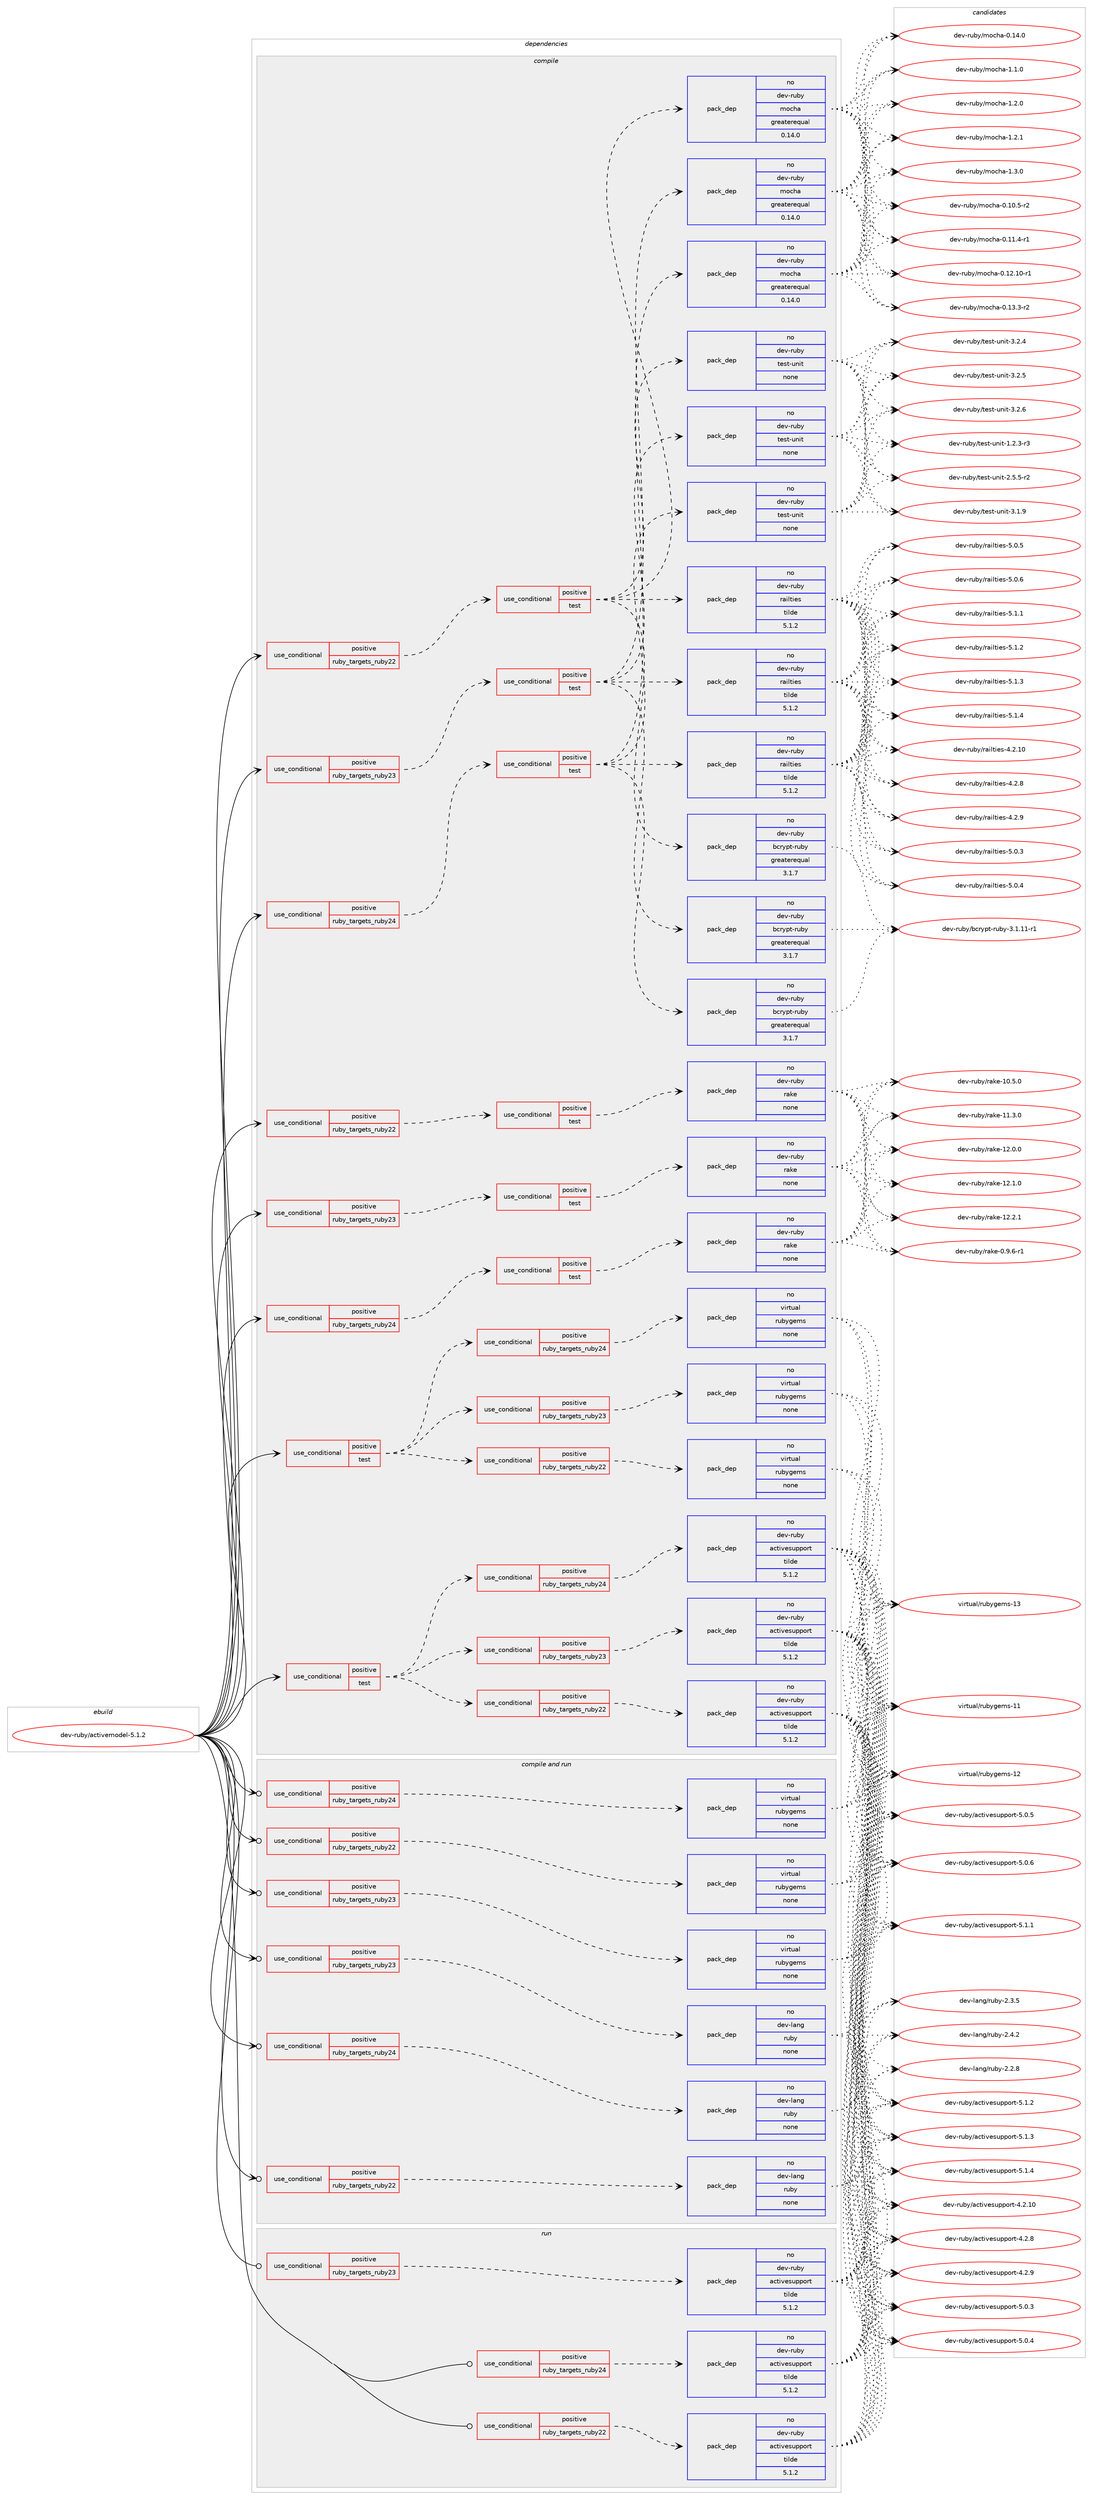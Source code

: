 digraph prolog {

# *************
# Graph options
# *************

newrank=true;
concentrate=true;
compound=true;
graph [rankdir=LR,fontname=Helvetica,fontsize=10,ranksep=1.5];#, ranksep=2.5, nodesep=0.2];
edge  [arrowhead=vee];
node  [fontname=Helvetica,fontsize=10];

# **********
# The ebuild
# **********

subgraph cluster_leftcol {
color=gray;
rank=same;
label=<<i>ebuild</i>>;
id [label="dev-ruby/activemodel-5.1.2", color=red, width=4, href="../dev-ruby/activemodel-5.1.2.svg"];
}

# ****************
# The dependencies
# ****************

subgraph cluster_midcol {
color=gray;
label=<<i>dependencies</i>>;
subgraph cluster_compile {
fillcolor="#eeeeee";
style=filled;
label=<<i>compile</i>>;
subgraph cond49927 {
dependency224287 [label=<<TABLE BORDER="0" CELLBORDER="1" CELLSPACING="0" CELLPADDING="4"><TR><TD ROWSPAN="3" CELLPADDING="10">use_conditional</TD></TR><TR><TD>positive</TD></TR><TR><TD>ruby_targets_ruby22</TD></TR></TABLE>>, shape=none, color=red];
subgraph cond49928 {
dependency224288 [label=<<TABLE BORDER="0" CELLBORDER="1" CELLSPACING="0" CELLPADDING="4"><TR><TD ROWSPAN="3" CELLPADDING="10">use_conditional</TD></TR><TR><TD>positive</TD></TR><TR><TD>test</TD></TR></TABLE>>, shape=none, color=red];
subgraph pack170362 {
dependency224289 [label=<<TABLE BORDER="0" CELLBORDER="1" CELLSPACING="0" CELLPADDING="4" WIDTH="220"><TR><TD ROWSPAN="6" CELLPADDING="30">pack_dep</TD></TR><TR><TD WIDTH="110">no</TD></TR><TR><TD>dev-ruby</TD></TR><TR><TD>railties</TD></TR><TR><TD>tilde</TD></TR><TR><TD>5.1.2</TD></TR></TABLE>>, shape=none, color=blue];
}
dependency224288:e -> dependency224289:w [weight=20,style="dashed",arrowhead="vee"];
subgraph pack170363 {
dependency224290 [label=<<TABLE BORDER="0" CELLBORDER="1" CELLSPACING="0" CELLPADDING="4" WIDTH="220"><TR><TD ROWSPAN="6" CELLPADDING="30">pack_dep</TD></TR><TR><TD WIDTH="110">no</TD></TR><TR><TD>dev-ruby</TD></TR><TR><TD>test-unit</TD></TR><TR><TD>none</TD></TR><TR><TD></TD></TR></TABLE>>, shape=none, color=blue];
}
dependency224288:e -> dependency224290:w [weight=20,style="dashed",arrowhead="vee"];
subgraph pack170364 {
dependency224291 [label=<<TABLE BORDER="0" CELLBORDER="1" CELLSPACING="0" CELLPADDING="4" WIDTH="220"><TR><TD ROWSPAN="6" CELLPADDING="30">pack_dep</TD></TR><TR><TD WIDTH="110">no</TD></TR><TR><TD>dev-ruby</TD></TR><TR><TD>mocha</TD></TR><TR><TD>greaterequal</TD></TR><TR><TD>0.14.0</TD></TR></TABLE>>, shape=none, color=blue];
}
dependency224288:e -> dependency224291:w [weight=20,style="dashed",arrowhead="vee"];
subgraph pack170365 {
dependency224292 [label=<<TABLE BORDER="0" CELLBORDER="1" CELLSPACING="0" CELLPADDING="4" WIDTH="220"><TR><TD ROWSPAN="6" CELLPADDING="30">pack_dep</TD></TR><TR><TD WIDTH="110">no</TD></TR><TR><TD>dev-ruby</TD></TR><TR><TD>bcrypt-ruby</TD></TR><TR><TD>greaterequal</TD></TR><TR><TD>3.1.7</TD></TR></TABLE>>, shape=none, color=blue];
}
dependency224288:e -> dependency224292:w [weight=20,style="dashed",arrowhead="vee"];
}
dependency224287:e -> dependency224288:w [weight=20,style="dashed",arrowhead="vee"];
}
id:e -> dependency224287:w [weight=20,style="solid",arrowhead="vee"];
subgraph cond49929 {
dependency224293 [label=<<TABLE BORDER="0" CELLBORDER="1" CELLSPACING="0" CELLPADDING="4"><TR><TD ROWSPAN="3" CELLPADDING="10">use_conditional</TD></TR><TR><TD>positive</TD></TR><TR><TD>ruby_targets_ruby22</TD></TR></TABLE>>, shape=none, color=red];
subgraph cond49930 {
dependency224294 [label=<<TABLE BORDER="0" CELLBORDER="1" CELLSPACING="0" CELLPADDING="4"><TR><TD ROWSPAN="3" CELLPADDING="10">use_conditional</TD></TR><TR><TD>positive</TD></TR><TR><TD>test</TD></TR></TABLE>>, shape=none, color=red];
subgraph pack170366 {
dependency224295 [label=<<TABLE BORDER="0" CELLBORDER="1" CELLSPACING="0" CELLPADDING="4" WIDTH="220"><TR><TD ROWSPAN="6" CELLPADDING="30">pack_dep</TD></TR><TR><TD WIDTH="110">no</TD></TR><TR><TD>dev-ruby</TD></TR><TR><TD>rake</TD></TR><TR><TD>none</TD></TR><TR><TD></TD></TR></TABLE>>, shape=none, color=blue];
}
dependency224294:e -> dependency224295:w [weight=20,style="dashed",arrowhead="vee"];
}
dependency224293:e -> dependency224294:w [weight=20,style="dashed",arrowhead="vee"];
}
id:e -> dependency224293:w [weight=20,style="solid",arrowhead="vee"];
subgraph cond49931 {
dependency224296 [label=<<TABLE BORDER="0" CELLBORDER="1" CELLSPACING="0" CELLPADDING="4"><TR><TD ROWSPAN="3" CELLPADDING="10">use_conditional</TD></TR><TR><TD>positive</TD></TR><TR><TD>ruby_targets_ruby23</TD></TR></TABLE>>, shape=none, color=red];
subgraph cond49932 {
dependency224297 [label=<<TABLE BORDER="0" CELLBORDER="1" CELLSPACING="0" CELLPADDING="4"><TR><TD ROWSPAN="3" CELLPADDING="10">use_conditional</TD></TR><TR><TD>positive</TD></TR><TR><TD>test</TD></TR></TABLE>>, shape=none, color=red];
subgraph pack170367 {
dependency224298 [label=<<TABLE BORDER="0" CELLBORDER="1" CELLSPACING="0" CELLPADDING="4" WIDTH="220"><TR><TD ROWSPAN="6" CELLPADDING="30">pack_dep</TD></TR><TR><TD WIDTH="110">no</TD></TR><TR><TD>dev-ruby</TD></TR><TR><TD>railties</TD></TR><TR><TD>tilde</TD></TR><TR><TD>5.1.2</TD></TR></TABLE>>, shape=none, color=blue];
}
dependency224297:e -> dependency224298:w [weight=20,style="dashed",arrowhead="vee"];
subgraph pack170368 {
dependency224299 [label=<<TABLE BORDER="0" CELLBORDER="1" CELLSPACING="0" CELLPADDING="4" WIDTH="220"><TR><TD ROWSPAN="6" CELLPADDING="30">pack_dep</TD></TR><TR><TD WIDTH="110">no</TD></TR><TR><TD>dev-ruby</TD></TR><TR><TD>test-unit</TD></TR><TR><TD>none</TD></TR><TR><TD></TD></TR></TABLE>>, shape=none, color=blue];
}
dependency224297:e -> dependency224299:w [weight=20,style="dashed",arrowhead="vee"];
subgraph pack170369 {
dependency224300 [label=<<TABLE BORDER="0" CELLBORDER="1" CELLSPACING="0" CELLPADDING="4" WIDTH="220"><TR><TD ROWSPAN="6" CELLPADDING="30">pack_dep</TD></TR><TR><TD WIDTH="110">no</TD></TR><TR><TD>dev-ruby</TD></TR><TR><TD>mocha</TD></TR><TR><TD>greaterequal</TD></TR><TR><TD>0.14.0</TD></TR></TABLE>>, shape=none, color=blue];
}
dependency224297:e -> dependency224300:w [weight=20,style="dashed",arrowhead="vee"];
subgraph pack170370 {
dependency224301 [label=<<TABLE BORDER="0" CELLBORDER="1" CELLSPACING="0" CELLPADDING="4" WIDTH="220"><TR><TD ROWSPAN="6" CELLPADDING="30">pack_dep</TD></TR><TR><TD WIDTH="110">no</TD></TR><TR><TD>dev-ruby</TD></TR><TR><TD>bcrypt-ruby</TD></TR><TR><TD>greaterequal</TD></TR><TR><TD>3.1.7</TD></TR></TABLE>>, shape=none, color=blue];
}
dependency224297:e -> dependency224301:w [weight=20,style="dashed",arrowhead="vee"];
}
dependency224296:e -> dependency224297:w [weight=20,style="dashed",arrowhead="vee"];
}
id:e -> dependency224296:w [weight=20,style="solid",arrowhead="vee"];
subgraph cond49933 {
dependency224302 [label=<<TABLE BORDER="0" CELLBORDER="1" CELLSPACING="0" CELLPADDING="4"><TR><TD ROWSPAN="3" CELLPADDING="10">use_conditional</TD></TR><TR><TD>positive</TD></TR><TR><TD>ruby_targets_ruby23</TD></TR></TABLE>>, shape=none, color=red];
subgraph cond49934 {
dependency224303 [label=<<TABLE BORDER="0" CELLBORDER="1" CELLSPACING="0" CELLPADDING="4"><TR><TD ROWSPAN="3" CELLPADDING="10">use_conditional</TD></TR><TR><TD>positive</TD></TR><TR><TD>test</TD></TR></TABLE>>, shape=none, color=red];
subgraph pack170371 {
dependency224304 [label=<<TABLE BORDER="0" CELLBORDER="1" CELLSPACING="0" CELLPADDING="4" WIDTH="220"><TR><TD ROWSPAN="6" CELLPADDING="30">pack_dep</TD></TR><TR><TD WIDTH="110">no</TD></TR><TR><TD>dev-ruby</TD></TR><TR><TD>rake</TD></TR><TR><TD>none</TD></TR><TR><TD></TD></TR></TABLE>>, shape=none, color=blue];
}
dependency224303:e -> dependency224304:w [weight=20,style="dashed",arrowhead="vee"];
}
dependency224302:e -> dependency224303:w [weight=20,style="dashed",arrowhead="vee"];
}
id:e -> dependency224302:w [weight=20,style="solid",arrowhead="vee"];
subgraph cond49935 {
dependency224305 [label=<<TABLE BORDER="0" CELLBORDER="1" CELLSPACING="0" CELLPADDING="4"><TR><TD ROWSPAN="3" CELLPADDING="10">use_conditional</TD></TR><TR><TD>positive</TD></TR><TR><TD>ruby_targets_ruby24</TD></TR></TABLE>>, shape=none, color=red];
subgraph cond49936 {
dependency224306 [label=<<TABLE BORDER="0" CELLBORDER="1" CELLSPACING="0" CELLPADDING="4"><TR><TD ROWSPAN="3" CELLPADDING="10">use_conditional</TD></TR><TR><TD>positive</TD></TR><TR><TD>test</TD></TR></TABLE>>, shape=none, color=red];
subgraph pack170372 {
dependency224307 [label=<<TABLE BORDER="0" CELLBORDER="1" CELLSPACING="0" CELLPADDING="4" WIDTH="220"><TR><TD ROWSPAN="6" CELLPADDING="30">pack_dep</TD></TR><TR><TD WIDTH="110">no</TD></TR><TR><TD>dev-ruby</TD></TR><TR><TD>railties</TD></TR><TR><TD>tilde</TD></TR><TR><TD>5.1.2</TD></TR></TABLE>>, shape=none, color=blue];
}
dependency224306:e -> dependency224307:w [weight=20,style="dashed",arrowhead="vee"];
subgraph pack170373 {
dependency224308 [label=<<TABLE BORDER="0" CELLBORDER="1" CELLSPACING="0" CELLPADDING="4" WIDTH="220"><TR><TD ROWSPAN="6" CELLPADDING="30">pack_dep</TD></TR><TR><TD WIDTH="110">no</TD></TR><TR><TD>dev-ruby</TD></TR><TR><TD>test-unit</TD></TR><TR><TD>none</TD></TR><TR><TD></TD></TR></TABLE>>, shape=none, color=blue];
}
dependency224306:e -> dependency224308:w [weight=20,style="dashed",arrowhead="vee"];
subgraph pack170374 {
dependency224309 [label=<<TABLE BORDER="0" CELLBORDER="1" CELLSPACING="0" CELLPADDING="4" WIDTH="220"><TR><TD ROWSPAN="6" CELLPADDING="30">pack_dep</TD></TR><TR><TD WIDTH="110">no</TD></TR><TR><TD>dev-ruby</TD></TR><TR><TD>mocha</TD></TR><TR><TD>greaterequal</TD></TR><TR><TD>0.14.0</TD></TR></TABLE>>, shape=none, color=blue];
}
dependency224306:e -> dependency224309:w [weight=20,style="dashed",arrowhead="vee"];
subgraph pack170375 {
dependency224310 [label=<<TABLE BORDER="0" CELLBORDER="1" CELLSPACING="0" CELLPADDING="4" WIDTH="220"><TR><TD ROWSPAN="6" CELLPADDING="30">pack_dep</TD></TR><TR><TD WIDTH="110">no</TD></TR><TR><TD>dev-ruby</TD></TR><TR><TD>bcrypt-ruby</TD></TR><TR><TD>greaterequal</TD></TR><TR><TD>3.1.7</TD></TR></TABLE>>, shape=none, color=blue];
}
dependency224306:e -> dependency224310:w [weight=20,style="dashed",arrowhead="vee"];
}
dependency224305:e -> dependency224306:w [weight=20,style="dashed",arrowhead="vee"];
}
id:e -> dependency224305:w [weight=20,style="solid",arrowhead="vee"];
subgraph cond49937 {
dependency224311 [label=<<TABLE BORDER="0" CELLBORDER="1" CELLSPACING="0" CELLPADDING="4"><TR><TD ROWSPAN="3" CELLPADDING="10">use_conditional</TD></TR><TR><TD>positive</TD></TR><TR><TD>ruby_targets_ruby24</TD></TR></TABLE>>, shape=none, color=red];
subgraph cond49938 {
dependency224312 [label=<<TABLE BORDER="0" CELLBORDER="1" CELLSPACING="0" CELLPADDING="4"><TR><TD ROWSPAN="3" CELLPADDING="10">use_conditional</TD></TR><TR><TD>positive</TD></TR><TR><TD>test</TD></TR></TABLE>>, shape=none, color=red];
subgraph pack170376 {
dependency224313 [label=<<TABLE BORDER="0" CELLBORDER="1" CELLSPACING="0" CELLPADDING="4" WIDTH="220"><TR><TD ROWSPAN="6" CELLPADDING="30">pack_dep</TD></TR><TR><TD WIDTH="110">no</TD></TR><TR><TD>dev-ruby</TD></TR><TR><TD>rake</TD></TR><TR><TD>none</TD></TR><TR><TD></TD></TR></TABLE>>, shape=none, color=blue];
}
dependency224312:e -> dependency224313:w [weight=20,style="dashed",arrowhead="vee"];
}
dependency224311:e -> dependency224312:w [weight=20,style="dashed",arrowhead="vee"];
}
id:e -> dependency224311:w [weight=20,style="solid",arrowhead="vee"];
subgraph cond49939 {
dependency224314 [label=<<TABLE BORDER="0" CELLBORDER="1" CELLSPACING="0" CELLPADDING="4"><TR><TD ROWSPAN="3" CELLPADDING="10">use_conditional</TD></TR><TR><TD>positive</TD></TR><TR><TD>test</TD></TR></TABLE>>, shape=none, color=red];
subgraph cond49940 {
dependency224315 [label=<<TABLE BORDER="0" CELLBORDER="1" CELLSPACING="0" CELLPADDING="4"><TR><TD ROWSPAN="3" CELLPADDING="10">use_conditional</TD></TR><TR><TD>positive</TD></TR><TR><TD>ruby_targets_ruby22</TD></TR></TABLE>>, shape=none, color=red];
subgraph pack170377 {
dependency224316 [label=<<TABLE BORDER="0" CELLBORDER="1" CELLSPACING="0" CELLPADDING="4" WIDTH="220"><TR><TD ROWSPAN="6" CELLPADDING="30">pack_dep</TD></TR><TR><TD WIDTH="110">no</TD></TR><TR><TD>dev-ruby</TD></TR><TR><TD>activesupport</TD></TR><TR><TD>tilde</TD></TR><TR><TD>5.1.2</TD></TR></TABLE>>, shape=none, color=blue];
}
dependency224315:e -> dependency224316:w [weight=20,style="dashed",arrowhead="vee"];
}
dependency224314:e -> dependency224315:w [weight=20,style="dashed",arrowhead="vee"];
subgraph cond49941 {
dependency224317 [label=<<TABLE BORDER="0" CELLBORDER="1" CELLSPACING="0" CELLPADDING="4"><TR><TD ROWSPAN="3" CELLPADDING="10">use_conditional</TD></TR><TR><TD>positive</TD></TR><TR><TD>ruby_targets_ruby23</TD></TR></TABLE>>, shape=none, color=red];
subgraph pack170378 {
dependency224318 [label=<<TABLE BORDER="0" CELLBORDER="1" CELLSPACING="0" CELLPADDING="4" WIDTH="220"><TR><TD ROWSPAN="6" CELLPADDING="30">pack_dep</TD></TR><TR><TD WIDTH="110">no</TD></TR><TR><TD>dev-ruby</TD></TR><TR><TD>activesupport</TD></TR><TR><TD>tilde</TD></TR><TR><TD>5.1.2</TD></TR></TABLE>>, shape=none, color=blue];
}
dependency224317:e -> dependency224318:w [weight=20,style="dashed",arrowhead="vee"];
}
dependency224314:e -> dependency224317:w [weight=20,style="dashed",arrowhead="vee"];
subgraph cond49942 {
dependency224319 [label=<<TABLE BORDER="0" CELLBORDER="1" CELLSPACING="0" CELLPADDING="4"><TR><TD ROWSPAN="3" CELLPADDING="10">use_conditional</TD></TR><TR><TD>positive</TD></TR><TR><TD>ruby_targets_ruby24</TD></TR></TABLE>>, shape=none, color=red];
subgraph pack170379 {
dependency224320 [label=<<TABLE BORDER="0" CELLBORDER="1" CELLSPACING="0" CELLPADDING="4" WIDTH="220"><TR><TD ROWSPAN="6" CELLPADDING="30">pack_dep</TD></TR><TR><TD WIDTH="110">no</TD></TR><TR><TD>dev-ruby</TD></TR><TR><TD>activesupport</TD></TR><TR><TD>tilde</TD></TR><TR><TD>5.1.2</TD></TR></TABLE>>, shape=none, color=blue];
}
dependency224319:e -> dependency224320:w [weight=20,style="dashed",arrowhead="vee"];
}
dependency224314:e -> dependency224319:w [weight=20,style="dashed",arrowhead="vee"];
}
id:e -> dependency224314:w [weight=20,style="solid",arrowhead="vee"];
subgraph cond49943 {
dependency224321 [label=<<TABLE BORDER="0" CELLBORDER="1" CELLSPACING="0" CELLPADDING="4"><TR><TD ROWSPAN="3" CELLPADDING="10">use_conditional</TD></TR><TR><TD>positive</TD></TR><TR><TD>test</TD></TR></TABLE>>, shape=none, color=red];
subgraph cond49944 {
dependency224322 [label=<<TABLE BORDER="0" CELLBORDER="1" CELLSPACING="0" CELLPADDING="4"><TR><TD ROWSPAN="3" CELLPADDING="10">use_conditional</TD></TR><TR><TD>positive</TD></TR><TR><TD>ruby_targets_ruby22</TD></TR></TABLE>>, shape=none, color=red];
subgraph pack170380 {
dependency224323 [label=<<TABLE BORDER="0" CELLBORDER="1" CELLSPACING="0" CELLPADDING="4" WIDTH="220"><TR><TD ROWSPAN="6" CELLPADDING="30">pack_dep</TD></TR><TR><TD WIDTH="110">no</TD></TR><TR><TD>virtual</TD></TR><TR><TD>rubygems</TD></TR><TR><TD>none</TD></TR><TR><TD></TD></TR></TABLE>>, shape=none, color=blue];
}
dependency224322:e -> dependency224323:w [weight=20,style="dashed",arrowhead="vee"];
}
dependency224321:e -> dependency224322:w [weight=20,style="dashed",arrowhead="vee"];
subgraph cond49945 {
dependency224324 [label=<<TABLE BORDER="0" CELLBORDER="1" CELLSPACING="0" CELLPADDING="4"><TR><TD ROWSPAN="3" CELLPADDING="10">use_conditional</TD></TR><TR><TD>positive</TD></TR><TR><TD>ruby_targets_ruby23</TD></TR></TABLE>>, shape=none, color=red];
subgraph pack170381 {
dependency224325 [label=<<TABLE BORDER="0" CELLBORDER="1" CELLSPACING="0" CELLPADDING="4" WIDTH="220"><TR><TD ROWSPAN="6" CELLPADDING="30">pack_dep</TD></TR><TR><TD WIDTH="110">no</TD></TR><TR><TD>virtual</TD></TR><TR><TD>rubygems</TD></TR><TR><TD>none</TD></TR><TR><TD></TD></TR></TABLE>>, shape=none, color=blue];
}
dependency224324:e -> dependency224325:w [weight=20,style="dashed",arrowhead="vee"];
}
dependency224321:e -> dependency224324:w [weight=20,style="dashed",arrowhead="vee"];
subgraph cond49946 {
dependency224326 [label=<<TABLE BORDER="0" CELLBORDER="1" CELLSPACING="0" CELLPADDING="4"><TR><TD ROWSPAN="3" CELLPADDING="10">use_conditional</TD></TR><TR><TD>positive</TD></TR><TR><TD>ruby_targets_ruby24</TD></TR></TABLE>>, shape=none, color=red];
subgraph pack170382 {
dependency224327 [label=<<TABLE BORDER="0" CELLBORDER="1" CELLSPACING="0" CELLPADDING="4" WIDTH="220"><TR><TD ROWSPAN="6" CELLPADDING="30">pack_dep</TD></TR><TR><TD WIDTH="110">no</TD></TR><TR><TD>virtual</TD></TR><TR><TD>rubygems</TD></TR><TR><TD>none</TD></TR><TR><TD></TD></TR></TABLE>>, shape=none, color=blue];
}
dependency224326:e -> dependency224327:w [weight=20,style="dashed",arrowhead="vee"];
}
dependency224321:e -> dependency224326:w [weight=20,style="dashed",arrowhead="vee"];
}
id:e -> dependency224321:w [weight=20,style="solid",arrowhead="vee"];
}
subgraph cluster_compileandrun {
fillcolor="#eeeeee";
style=filled;
label=<<i>compile and run</i>>;
subgraph cond49947 {
dependency224328 [label=<<TABLE BORDER="0" CELLBORDER="1" CELLSPACING="0" CELLPADDING="4"><TR><TD ROWSPAN="3" CELLPADDING="10">use_conditional</TD></TR><TR><TD>positive</TD></TR><TR><TD>ruby_targets_ruby22</TD></TR></TABLE>>, shape=none, color=red];
subgraph pack170383 {
dependency224329 [label=<<TABLE BORDER="0" CELLBORDER="1" CELLSPACING="0" CELLPADDING="4" WIDTH="220"><TR><TD ROWSPAN="6" CELLPADDING="30">pack_dep</TD></TR><TR><TD WIDTH="110">no</TD></TR><TR><TD>dev-lang</TD></TR><TR><TD>ruby</TD></TR><TR><TD>none</TD></TR><TR><TD></TD></TR></TABLE>>, shape=none, color=blue];
}
dependency224328:e -> dependency224329:w [weight=20,style="dashed",arrowhead="vee"];
}
id:e -> dependency224328:w [weight=20,style="solid",arrowhead="odotvee"];
subgraph cond49948 {
dependency224330 [label=<<TABLE BORDER="0" CELLBORDER="1" CELLSPACING="0" CELLPADDING="4"><TR><TD ROWSPAN="3" CELLPADDING="10">use_conditional</TD></TR><TR><TD>positive</TD></TR><TR><TD>ruby_targets_ruby22</TD></TR></TABLE>>, shape=none, color=red];
subgraph pack170384 {
dependency224331 [label=<<TABLE BORDER="0" CELLBORDER="1" CELLSPACING="0" CELLPADDING="4" WIDTH="220"><TR><TD ROWSPAN="6" CELLPADDING="30">pack_dep</TD></TR><TR><TD WIDTH="110">no</TD></TR><TR><TD>virtual</TD></TR><TR><TD>rubygems</TD></TR><TR><TD>none</TD></TR><TR><TD></TD></TR></TABLE>>, shape=none, color=blue];
}
dependency224330:e -> dependency224331:w [weight=20,style="dashed",arrowhead="vee"];
}
id:e -> dependency224330:w [weight=20,style="solid",arrowhead="odotvee"];
subgraph cond49949 {
dependency224332 [label=<<TABLE BORDER="0" CELLBORDER="1" CELLSPACING="0" CELLPADDING="4"><TR><TD ROWSPAN="3" CELLPADDING="10">use_conditional</TD></TR><TR><TD>positive</TD></TR><TR><TD>ruby_targets_ruby23</TD></TR></TABLE>>, shape=none, color=red];
subgraph pack170385 {
dependency224333 [label=<<TABLE BORDER="0" CELLBORDER="1" CELLSPACING="0" CELLPADDING="4" WIDTH="220"><TR><TD ROWSPAN="6" CELLPADDING="30">pack_dep</TD></TR><TR><TD WIDTH="110">no</TD></TR><TR><TD>dev-lang</TD></TR><TR><TD>ruby</TD></TR><TR><TD>none</TD></TR><TR><TD></TD></TR></TABLE>>, shape=none, color=blue];
}
dependency224332:e -> dependency224333:w [weight=20,style="dashed",arrowhead="vee"];
}
id:e -> dependency224332:w [weight=20,style="solid",arrowhead="odotvee"];
subgraph cond49950 {
dependency224334 [label=<<TABLE BORDER="0" CELLBORDER="1" CELLSPACING="0" CELLPADDING="4"><TR><TD ROWSPAN="3" CELLPADDING="10">use_conditional</TD></TR><TR><TD>positive</TD></TR><TR><TD>ruby_targets_ruby23</TD></TR></TABLE>>, shape=none, color=red];
subgraph pack170386 {
dependency224335 [label=<<TABLE BORDER="0" CELLBORDER="1" CELLSPACING="0" CELLPADDING="4" WIDTH="220"><TR><TD ROWSPAN="6" CELLPADDING="30">pack_dep</TD></TR><TR><TD WIDTH="110">no</TD></TR><TR><TD>virtual</TD></TR><TR><TD>rubygems</TD></TR><TR><TD>none</TD></TR><TR><TD></TD></TR></TABLE>>, shape=none, color=blue];
}
dependency224334:e -> dependency224335:w [weight=20,style="dashed",arrowhead="vee"];
}
id:e -> dependency224334:w [weight=20,style="solid",arrowhead="odotvee"];
subgraph cond49951 {
dependency224336 [label=<<TABLE BORDER="0" CELLBORDER="1" CELLSPACING="0" CELLPADDING="4"><TR><TD ROWSPAN="3" CELLPADDING="10">use_conditional</TD></TR><TR><TD>positive</TD></TR><TR><TD>ruby_targets_ruby24</TD></TR></TABLE>>, shape=none, color=red];
subgraph pack170387 {
dependency224337 [label=<<TABLE BORDER="0" CELLBORDER="1" CELLSPACING="0" CELLPADDING="4" WIDTH="220"><TR><TD ROWSPAN="6" CELLPADDING="30">pack_dep</TD></TR><TR><TD WIDTH="110">no</TD></TR><TR><TD>dev-lang</TD></TR><TR><TD>ruby</TD></TR><TR><TD>none</TD></TR><TR><TD></TD></TR></TABLE>>, shape=none, color=blue];
}
dependency224336:e -> dependency224337:w [weight=20,style="dashed",arrowhead="vee"];
}
id:e -> dependency224336:w [weight=20,style="solid",arrowhead="odotvee"];
subgraph cond49952 {
dependency224338 [label=<<TABLE BORDER="0" CELLBORDER="1" CELLSPACING="0" CELLPADDING="4"><TR><TD ROWSPAN="3" CELLPADDING="10">use_conditional</TD></TR><TR><TD>positive</TD></TR><TR><TD>ruby_targets_ruby24</TD></TR></TABLE>>, shape=none, color=red];
subgraph pack170388 {
dependency224339 [label=<<TABLE BORDER="0" CELLBORDER="1" CELLSPACING="0" CELLPADDING="4" WIDTH="220"><TR><TD ROWSPAN="6" CELLPADDING="30">pack_dep</TD></TR><TR><TD WIDTH="110">no</TD></TR><TR><TD>virtual</TD></TR><TR><TD>rubygems</TD></TR><TR><TD>none</TD></TR><TR><TD></TD></TR></TABLE>>, shape=none, color=blue];
}
dependency224338:e -> dependency224339:w [weight=20,style="dashed",arrowhead="vee"];
}
id:e -> dependency224338:w [weight=20,style="solid",arrowhead="odotvee"];
}
subgraph cluster_run {
fillcolor="#eeeeee";
style=filled;
label=<<i>run</i>>;
subgraph cond49953 {
dependency224340 [label=<<TABLE BORDER="0" CELLBORDER="1" CELLSPACING="0" CELLPADDING="4"><TR><TD ROWSPAN="3" CELLPADDING="10">use_conditional</TD></TR><TR><TD>positive</TD></TR><TR><TD>ruby_targets_ruby22</TD></TR></TABLE>>, shape=none, color=red];
subgraph pack170389 {
dependency224341 [label=<<TABLE BORDER="0" CELLBORDER="1" CELLSPACING="0" CELLPADDING="4" WIDTH="220"><TR><TD ROWSPAN="6" CELLPADDING="30">pack_dep</TD></TR><TR><TD WIDTH="110">no</TD></TR><TR><TD>dev-ruby</TD></TR><TR><TD>activesupport</TD></TR><TR><TD>tilde</TD></TR><TR><TD>5.1.2</TD></TR></TABLE>>, shape=none, color=blue];
}
dependency224340:e -> dependency224341:w [weight=20,style="dashed",arrowhead="vee"];
}
id:e -> dependency224340:w [weight=20,style="solid",arrowhead="odot"];
subgraph cond49954 {
dependency224342 [label=<<TABLE BORDER="0" CELLBORDER="1" CELLSPACING="0" CELLPADDING="4"><TR><TD ROWSPAN="3" CELLPADDING="10">use_conditional</TD></TR><TR><TD>positive</TD></TR><TR><TD>ruby_targets_ruby23</TD></TR></TABLE>>, shape=none, color=red];
subgraph pack170390 {
dependency224343 [label=<<TABLE BORDER="0" CELLBORDER="1" CELLSPACING="0" CELLPADDING="4" WIDTH="220"><TR><TD ROWSPAN="6" CELLPADDING="30">pack_dep</TD></TR><TR><TD WIDTH="110">no</TD></TR><TR><TD>dev-ruby</TD></TR><TR><TD>activesupport</TD></TR><TR><TD>tilde</TD></TR><TR><TD>5.1.2</TD></TR></TABLE>>, shape=none, color=blue];
}
dependency224342:e -> dependency224343:w [weight=20,style="dashed",arrowhead="vee"];
}
id:e -> dependency224342:w [weight=20,style="solid",arrowhead="odot"];
subgraph cond49955 {
dependency224344 [label=<<TABLE BORDER="0" CELLBORDER="1" CELLSPACING="0" CELLPADDING="4"><TR><TD ROWSPAN="3" CELLPADDING="10">use_conditional</TD></TR><TR><TD>positive</TD></TR><TR><TD>ruby_targets_ruby24</TD></TR></TABLE>>, shape=none, color=red];
subgraph pack170391 {
dependency224345 [label=<<TABLE BORDER="0" CELLBORDER="1" CELLSPACING="0" CELLPADDING="4" WIDTH="220"><TR><TD ROWSPAN="6" CELLPADDING="30">pack_dep</TD></TR><TR><TD WIDTH="110">no</TD></TR><TR><TD>dev-ruby</TD></TR><TR><TD>activesupport</TD></TR><TR><TD>tilde</TD></TR><TR><TD>5.1.2</TD></TR></TABLE>>, shape=none, color=blue];
}
dependency224344:e -> dependency224345:w [weight=20,style="dashed",arrowhead="vee"];
}
id:e -> dependency224344:w [weight=20,style="solid",arrowhead="odot"];
}
}

# **************
# The candidates
# **************

subgraph cluster_choices {
rank=same;
color=gray;
label=<<i>candidates</i>>;

subgraph choice170362 {
color=black;
nodesep=1;
choice1001011184511411798121471149710510811610510111545524650464948 [label="dev-ruby/railties-4.2.10", color=red, width=4,href="../dev-ruby/railties-4.2.10.svg"];
choice10010111845114117981214711497105108116105101115455246504656 [label="dev-ruby/railties-4.2.8", color=red, width=4,href="../dev-ruby/railties-4.2.8.svg"];
choice10010111845114117981214711497105108116105101115455246504657 [label="dev-ruby/railties-4.2.9", color=red, width=4,href="../dev-ruby/railties-4.2.9.svg"];
choice10010111845114117981214711497105108116105101115455346484651 [label="dev-ruby/railties-5.0.3", color=red, width=4,href="../dev-ruby/railties-5.0.3.svg"];
choice10010111845114117981214711497105108116105101115455346484652 [label="dev-ruby/railties-5.0.4", color=red, width=4,href="../dev-ruby/railties-5.0.4.svg"];
choice10010111845114117981214711497105108116105101115455346484653 [label="dev-ruby/railties-5.0.5", color=red, width=4,href="../dev-ruby/railties-5.0.5.svg"];
choice10010111845114117981214711497105108116105101115455346484654 [label="dev-ruby/railties-5.0.6", color=red, width=4,href="../dev-ruby/railties-5.0.6.svg"];
choice10010111845114117981214711497105108116105101115455346494649 [label="dev-ruby/railties-5.1.1", color=red, width=4,href="../dev-ruby/railties-5.1.1.svg"];
choice10010111845114117981214711497105108116105101115455346494650 [label="dev-ruby/railties-5.1.2", color=red, width=4,href="../dev-ruby/railties-5.1.2.svg"];
choice10010111845114117981214711497105108116105101115455346494651 [label="dev-ruby/railties-5.1.3", color=red, width=4,href="../dev-ruby/railties-5.1.3.svg"];
choice10010111845114117981214711497105108116105101115455346494652 [label="dev-ruby/railties-5.1.4", color=red, width=4,href="../dev-ruby/railties-5.1.4.svg"];
dependency224289:e -> choice1001011184511411798121471149710510811610510111545524650464948:w [style=dotted,weight="100"];
dependency224289:e -> choice10010111845114117981214711497105108116105101115455246504656:w [style=dotted,weight="100"];
dependency224289:e -> choice10010111845114117981214711497105108116105101115455246504657:w [style=dotted,weight="100"];
dependency224289:e -> choice10010111845114117981214711497105108116105101115455346484651:w [style=dotted,weight="100"];
dependency224289:e -> choice10010111845114117981214711497105108116105101115455346484652:w [style=dotted,weight="100"];
dependency224289:e -> choice10010111845114117981214711497105108116105101115455346484653:w [style=dotted,weight="100"];
dependency224289:e -> choice10010111845114117981214711497105108116105101115455346484654:w [style=dotted,weight="100"];
dependency224289:e -> choice10010111845114117981214711497105108116105101115455346494649:w [style=dotted,weight="100"];
dependency224289:e -> choice10010111845114117981214711497105108116105101115455346494650:w [style=dotted,weight="100"];
dependency224289:e -> choice10010111845114117981214711497105108116105101115455346494651:w [style=dotted,weight="100"];
dependency224289:e -> choice10010111845114117981214711497105108116105101115455346494652:w [style=dotted,weight="100"];
}
subgraph choice170363 {
color=black;
nodesep=1;
choice100101118451141179812147116101115116451171101051164549465046514511451 [label="dev-ruby/test-unit-1.2.3-r3", color=red, width=4,href="../dev-ruby/test-unit-1.2.3-r3.svg"];
choice100101118451141179812147116101115116451171101051164550465346534511450 [label="dev-ruby/test-unit-2.5.5-r2", color=red, width=4,href="../dev-ruby/test-unit-2.5.5-r2.svg"];
choice10010111845114117981214711610111511645117110105116455146494657 [label="dev-ruby/test-unit-3.1.9", color=red, width=4,href="../dev-ruby/test-unit-3.1.9.svg"];
choice10010111845114117981214711610111511645117110105116455146504652 [label="dev-ruby/test-unit-3.2.4", color=red, width=4,href="../dev-ruby/test-unit-3.2.4.svg"];
choice10010111845114117981214711610111511645117110105116455146504653 [label="dev-ruby/test-unit-3.2.5", color=red, width=4,href="../dev-ruby/test-unit-3.2.5.svg"];
choice10010111845114117981214711610111511645117110105116455146504654 [label="dev-ruby/test-unit-3.2.6", color=red, width=4,href="../dev-ruby/test-unit-3.2.6.svg"];
dependency224290:e -> choice100101118451141179812147116101115116451171101051164549465046514511451:w [style=dotted,weight="100"];
dependency224290:e -> choice100101118451141179812147116101115116451171101051164550465346534511450:w [style=dotted,weight="100"];
dependency224290:e -> choice10010111845114117981214711610111511645117110105116455146494657:w [style=dotted,weight="100"];
dependency224290:e -> choice10010111845114117981214711610111511645117110105116455146504652:w [style=dotted,weight="100"];
dependency224290:e -> choice10010111845114117981214711610111511645117110105116455146504653:w [style=dotted,weight="100"];
dependency224290:e -> choice10010111845114117981214711610111511645117110105116455146504654:w [style=dotted,weight="100"];
}
subgraph choice170364 {
color=black;
nodesep=1;
choice1001011184511411798121471091119910497454846494846534511450 [label="dev-ruby/mocha-0.10.5-r2", color=red, width=4,href="../dev-ruby/mocha-0.10.5-r2.svg"];
choice1001011184511411798121471091119910497454846494946524511449 [label="dev-ruby/mocha-0.11.4-r1", color=red, width=4,href="../dev-ruby/mocha-0.11.4-r1.svg"];
choice100101118451141179812147109111991049745484649504649484511449 [label="dev-ruby/mocha-0.12.10-r1", color=red, width=4,href="../dev-ruby/mocha-0.12.10-r1.svg"];
choice1001011184511411798121471091119910497454846495146514511450 [label="dev-ruby/mocha-0.13.3-r2", color=red, width=4,href="../dev-ruby/mocha-0.13.3-r2.svg"];
choice100101118451141179812147109111991049745484649524648 [label="dev-ruby/mocha-0.14.0", color=red, width=4,href="../dev-ruby/mocha-0.14.0.svg"];
choice1001011184511411798121471091119910497454946494648 [label="dev-ruby/mocha-1.1.0", color=red, width=4,href="../dev-ruby/mocha-1.1.0.svg"];
choice1001011184511411798121471091119910497454946504648 [label="dev-ruby/mocha-1.2.0", color=red, width=4,href="../dev-ruby/mocha-1.2.0.svg"];
choice1001011184511411798121471091119910497454946504649 [label="dev-ruby/mocha-1.2.1", color=red, width=4,href="../dev-ruby/mocha-1.2.1.svg"];
choice1001011184511411798121471091119910497454946514648 [label="dev-ruby/mocha-1.3.0", color=red, width=4,href="../dev-ruby/mocha-1.3.0.svg"];
dependency224291:e -> choice1001011184511411798121471091119910497454846494846534511450:w [style=dotted,weight="100"];
dependency224291:e -> choice1001011184511411798121471091119910497454846494946524511449:w [style=dotted,weight="100"];
dependency224291:e -> choice100101118451141179812147109111991049745484649504649484511449:w [style=dotted,weight="100"];
dependency224291:e -> choice1001011184511411798121471091119910497454846495146514511450:w [style=dotted,weight="100"];
dependency224291:e -> choice100101118451141179812147109111991049745484649524648:w [style=dotted,weight="100"];
dependency224291:e -> choice1001011184511411798121471091119910497454946494648:w [style=dotted,weight="100"];
dependency224291:e -> choice1001011184511411798121471091119910497454946504648:w [style=dotted,weight="100"];
dependency224291:e -> choice1001011184511411798121471091119910497454946504649:w [style=dotted,weight="100"];
dependency224291:e -> choice1001011184511411798121471091119910497454946514648:w [style=dotted,weight="100"];
}
subgraph choice170365 {
color=black;
nodesep=1;
choice10010111845114117981214798991141211121164511411798121455146494649494511449 [label="dev-ruby/bcrypt-ruby-3.1.11-r1", color=red, width=4,href="../dev-ruby/bcrypt-ruby-3.1.11-r1.svg"];
dependency224292:e -> choice10010111845114117981214798991141211121164511411798121455146494649494511449:w [style=dotted,weight="100"];
}
subgraph choice170366 {
color=black;
nodesep=1;
choice100101118451141179812147114971071014548465746544511449 [label="dev-ruby/rake-0.9.6-r1", color=red, width=4,href="../dev-ruby/rake-0.9.6-r1.svg"];
choice1001011184511411798121471149710710145494846534648 [label="dev-ruby/rake-10.5.0", color=red, width=4,href="../dev-ruby/rake-10.5.0.svg"];
choice1001011184511411798121471149710710145494946514648 [label="dev-ruby/rake-11.3.0", color=red, width=4,href="../dev-ruby/rake-11.3.0.svg"];
choice1001011184511411798121471149710710145495046484648 [label="dev-ruby/rake-12.0.0", color=red, width=4,href="../dev-ruby/rake-12.0.0.svg"];
choice1001011184511411798121471149710710145495046494648 [label="dev-ruby/rake-12.1.0", color=red, width=4,href="../dev-ruby/rake-12.1.0.svg"];
choice1001011184511411798121471149710710145495046504649 [label="dev-ruby/rake-12.2.1", color=red, width=4,href="../dev-ruby/rake-12.2.1.svg"];
dependency224295:e -> choice100101118451141179812147114971071014548465746544511449:w [style=dotted,weight="100"];
dependency224295:e -> choice1001011184511411798121471149710710145494846534648:w [style=dotted,weight="100"];
dependency224295:e -> choice1001011184511411798121471149710710145494946514648:w [style=dotted,weight="100"];
dependency224295:e -> choice1001011184511411798121471149710710145495046484648:w [style=dotted,weight="100"];
dependency224295:e -> choice1001011184511411798121471149710710145495046494648:w [style=dotted,weight="100"];
dependency224295:e -> choice1001011184511411798121471149710710145495046504649:w [style=dotted,weight="100"];
}
subgraph choice170367 {
color=black;
nodesep=1;
choice1001011184511411798121471149710510811610510111545524650464948 [label="dev-ruby/railties-4.2.10", color=red, width=4,href="../dev-ruby/railties-4.2.10.svg"];
choice10010111845114117981214711497105108116105101115455246504656 [label="dev-ruby/railties-4.2.8", color=red, width=4,href="../dev-ruby/railties-4.2.8.svg"];
choice10010111845114117981214711497105108116105101115455246504657 [label="dev-ruby/railties-4.2.9", color=red, width=4,href="../dev-ruby/railties-4.2.9.svg"];
choice10010111845114117981214711497105108116105101115455346484651 [label="dev-ruby/railties-5.0.3", color=red, width=4,href="../dev-ruby/railties-5.0.3.svg"];
choice10010111845114117981214711497105108116105101115455346484652 [label="dev-ruby/railties-5.0.4", color=red, width=4,href="../dev-ruby/railties-5.0.4.svg"];
choice10010111845114117981214711497105108116105101115455346484653 [label="dev-ruby/railties-5.0.5", color=red, width=4,href="../dev-ruby/railties-5.0.5.svg"];
choice10010111845114117981214711497105108116105101115455346484654 [label="dev-ruby/railties-5.0.6", color=red, width=4,href="../dev-ruby/railties-5.0.6.svg"];
choice10010111845114117981214711497105108116105101115455346494649 [label="dev-ruby/railties-5.1.1", color=red, width=4,href="../dev-ruby/railties-5.1.1.svg"];
choice10010111845114117981214711497105108116105101115455346494650 [label="dev-ruby/railties-5.1.2", color=red, width=4,href="../dev-ruby/railties-5.1.2.svg"];
choice10010111845114117981214711497105108116105101115455346494651 [label="dev-ruby/railties-5.1.3", color=red, width=4,href="../dev-ruby/railties-5.1.3.svg"];
choice10010111845114117981214711497105108116105101115455346494652 [label="dev-ruby/railties-5.1.4", color=red, width=4,href="../dev-ruby/railties-5.1.4.svg"];
dependency224298:e -> choice1001011184511411798121471149710510811610510111545524650464948:w [style=dotted,weight="100"];
dependency224298:e -> choice10010111845114117981214711497105108116105101115455246504656:w [style=dotted,weight="100"];
dependency224298:e -> choice10010111845114117981214711497105108116105101115455246504657:w [style=dotted,weight="100"];
dependency224298:e -> choice10010111845114117981214711497105108116105101115455346484651:w [style=dotted,weight="100"];
dependency224298:e -> choice10010111845114117981214711497105108116105101115455346484652:w [style=dotted,weight="100"];
dependency224298:e -> choice10010111845114117981214711497105108116105101115455346484653:w [style=dotted,weight="100"];
dependency224298:e -> choice10010111845114117981214711497105108116105101115455346484654:w [style=dotted,weight="100"];
dependency224298:e -> choice10010111845114117981214711497105108116105101115455346494649:w [style=dotted,weight="100"];
dependency224298:e -> choice10010111845114117981214711497105108116105101115455346494650:w [style=dotted,weight="100"];
dependency224298:e -> choice10010111845114117981214711497105108116105101115455346494651:w [style=dotted,weight="100"];
dependency224298:e -> choice10010111845114117981214711497105108116105101115455346494652:w [style=dotted,weight="100"];
}
subgraph choice170368 {
color=black;
nodesep=1;
choice100101118451141179812147116101115116451171101051164549465046514511451 [label="dev-ruby/test-unit-1.2.3-r3", color=red, width=4,href="../dev-ruby/test-unit-1.2.3-r3.svg"];
choice100101118451141179812147116101115116451171101051164550465346534511450 [label="dev-ruby/test-unit-2.5.5-r2", color=red, width=4,href="../dev-ruby/test-unit-2.5.5-r2.svg"];
choice10010111845114117981214711610111511645117110105116455146494657 [label="dev-ruby/test-unit-3.1.9", color=red, width=4,href="../dev-ruby/test-unit-3.1.9.svg"];
choice10010111845114117981214711610111511645117110105116455146504652 [label="dev-ruby/test-unit-3.2.4", color=red, width=4,href="../dev-ruby/test-unit-3.2.4.svg"];
choice10010111845114117981214711610111511645117110105116455146504653 [label="dev-ruby/test-unit-3.2.5", color=red, width=4,href="../dev-ruby/test-unit-3.2.5.svg"];
choice10010111845114117981214711610111511645117110105116455146504654 [label="dev-ruby/test-unit-3.2.6", color=red, width=4,href="../dev-ruby/test-unit-3.2.6.svg"];
dependency224299:e -> choice100101118451141179812147116101115116451171101051164549465046514511451:w [style=dotted,weight="100"];
dependency224299:e -> choice100101118451141179812147116101115116451171101051164550465346534511450:w [style=dotted,weight="100"];
dependency224299:e -> choice10010111845114117981214711610111511645117110105116455146494657:w [style=dotted,weight="100"];
dependency224299:e -> choice10010111845114117981214711610111511645117110105116455146504652:w [style=dotted,weight="100"];
dependency224299:e -> choice10010111845114117981214711610111511645117110105116455146504653:w [style=dotted,weight="100"];
dependency224299:e -> choice10010111845114117981214711610111511645117110105116455146504654:w [style=dotted,weight="100"];
}
subgraph choice170369 {
color=black;
nodesep=1;
choice1001011184511411798121471091119910497454846494846534511450 [label="dev-ruby/mocha-0.10.5-r2", color=red, width=4,href="../dev-ruby/mocha-0.10.5-r2.svg"];
choice1001011184511411798121471091119910497454846494946524511449 [label="dev-ruby/mocha-0.11.4-r1", color=red, width=4,href="../dev-ruby/mocha-0.11.4-r1.svg"];
choice100101118451141179812147109111991049745484649504649484511449 [label="dev-ruby/mocha-0.12.10-r1", color=red, width=4,href="../dev-ruby/mocha-0.12.10-r1.svg"];
choice1001011184511411798121471091119910497454846495146514511450 [label="dev-ruby/mocha-0.13.3-r2", color=red, width=4,href="../dev-ruby/mocha-0.13.3-r2.svg"];
choice100101118451141179812147109111991049745484649524648 [label="dev-ruby/mocha-0.14.0", color=red, width=4,href="../dev-ruby/mocha-0.14.0.svg"];
choice1001011184511411798121471091119910497454946494648 [label="dev-ruby/mocha-1.1.0", color=red, width=4,href="../dev-ruby/mocha-1.1.0.svg"];
choice1001011184511411798121471091119910497454946504648 [label="dev-ruby/mocha-1.2.0", color=red, width=4,href="../dev-ruby/mocha-1.2.0.svg"];
choice1001011184511411798121471091119910497454946504649 [label="dev-ruby/mocha-1.2.1", color=red, width=4,href="../dev-ruby/mocha-1.2.1.svg"];
choice1001011184511411798121471091119910497454946514648 [label="dev-ruby/mocha-1.3.0", color=red, width=4,href="../dev-ruby/mocha-1.3.0.svg"];
dependency224300:e -> choice1001011184511411798121471091119910497454846494846534511450:w [style=dotted,weight="100"];
dependency224300:e -> choice1001011184511411798121471091119910497454846494946524511449:w [style=dotted,weight="100"];
dependency224300:e -> choice100101118451141179812147109111991049745484649504649484511449:w [style=dotted,weight="100"];
dependency224300:e -> choice1001011184511411798121471091119910497454846495146514511450:w [style=dotted,weight="100"];
dependency224300:e -> choice100101118451141179812147109111991049745484649524648:w [style=dotted,weight="100"];
dependency224300:e -> choice1001011184511411798121471091119910497454946494648:w [style=dotted,weight="100"];
dependency224300:e -> choice1001011184511411798121471091119910497454946504648:w [style=dotted,weight="100"];
dependency224300:e -> choice1001011184511411798121471091119910497454946504649:w [style=dotted,weight="100"];
dependency224300:e -> choice1001011184511411798121471091119910497454946514648:w [style=dotted,weight="100"];
}
subgraph choice170370 {
color=black;
nodesep=1;
choice10010111845114117981214798991141211121164511411798121455146494649494511449 [label="dev-ruby/bcrypt-ruby-3.1.11-r1", color=red, width=4,href="../dev-ruby/bcrypt-ruby-3.1.11-r1.svg"];
dependency224301:e -> choice10010111845114117981214798991141211121164511411798121455146494649494511449:w [style=dotted,weight="100"];
}
subgraph choice170371 {
color=black;
nodesep=1;
choice100101118451141179812147114971071014548465746544511449 [label="dev-ruby/rake-0.9.6-r1", color=red, width=4,href="../dev-ruby/rake-0.9.6-r1.svg"];
choice1001011184511411798121471149710710145494846534648 [label="dev-ruby/rake-10.5.0", color=red, width=4,href="../dev-ruby/rake-10.5.0.svg"];
choice1001011184511411798121471149710710145494946514648 [label="dev-ruby/rake-11.3.0", color=red, width=4,href="../dev-ruby/rake-11.3.0.svg"];
choice1001011184511411798121471149710710145495046484648 [label="dev-ruby/rake-12.0.0", color=red, width=4,href="../dev-ruby/rake-12.0.0.svg"];
choice1001011184511411798121471149710710145495046494648 [label="dev-ruby/rake-12.1.0", color=red, width=4,href="../dev-ruby/rake-12.1.0.svg"];
choice1001011184511411798121471149710710145495046504649 [label="dev-ruby/rake-12.2.1", color=red, width=4,href="../dev-ruby/rake-12.2.1.svg"];
dependency224304:e -> choice100101118451141179812147114971071014548465746544511449:w [style=dotted,weight="100"];
dependency224304:e -> choice1001011184511411798121471149710710145494846534648:w [style=dotted,weight="100"];
dependency224304:e -> choice1001011184511411798121471149710710145494946514648:w [style=dotted,weight="100"];
dependency224304:e -> choice1001011184511411798121471149710710145495046484648:w [style=dotted,weight="100"];
dependency224304:e -> choice1001011184511411798121471149710710145495046494648:w [style=dotted,weight="100"];
dependency224304:e -> choice1001011184511411798121471149710710145495046504649:w [style=dotted,weight="100"];
}
subgraph choice170372 {
color=black;
nodesep=1;
choice1001011184511411798121471149710510811610510111545524650464948 [label="dev-ruby/railties-4.2.10", color=red, width=4,href="../dev-ruby/railties-4.2.10.svg"];
choice10010111845114117981214711497105108116105101115455246504656 [label="dev-ruby/railties-4.2.8", color=red, width=4,href="../dev-ruby/railties-4.2.8.svg"];
choice10010111845114117981214711497105108116105101115455246504657 [label="dev-ruby/railties-4.2.9", color=red, width=4,href="../dev-ruby/railties-4.2.9.svg"];
choice10010111845114117981214711497105108116105101115455346484651 [label="dev-ruby/railties-5.0.3", color=red, width=4,href="../dev-ruby/railties-5.0.3.svg"];
choice10010111845114117981214711497105108116105101115455346484652 [label="dev-ruby/railties-5.0.4", color=red, width=4,href="../dev-ruby/railties-5.0.4.svg"];
choice10010111845114117981214711497105108116105101115455346484653 [label="dev-ruby/railties-5.0.5", color=red, width=4,href="../dev-ruby/railties-5.0.5.svg"];
choice10010111845114117981214711497105108116105101115455346484654 [label="dev-ruby/railties-5.0.6", color=red, width=4,href="../dev-ruby/railties-5.0.6.svg"];
choice10010111845114117981214711497105108116105101115455346494649 [label="dev-ruby/railties-5.1.1", color=red, width=4,href="../dev-ruby/railties-5.1.1.svg"];
choice10010111845114117981214711497105108116105101115455346494650 [label="dev-ruby/railties-5.1.2", color=red, width=4,href="../dev-ruby/railties-5.1.2.svg"];
choice10010111845114117981214711497105108116105101115455346494651 [label="dev-ruby/railties-5.1.3", color=red, width=4,href="../dev-ruby/railties-5.1.3.svg"];
choice10010111845114117981214711497105108116105101115455346494652 [label="dev-ruby/railties-5.1.4", color=red, width=4,href="../dev-ruby/railties-5.1.4.svg"];
dependency224307:e -> choice1001011184511411798121471149710510811610510111545524650464948:w [style=dotted,weight="100"];
dependency224307:e -> choice10010111845114117981214711497105108116105101115455246504656:w [style=dotted,weight="100"];
dependency224307:e -> choice10010111845114117981214711497105108116105101115455246504657:w [style=dotted,weight="100"];
dependency224307:e -> choice10010111845114117981214711497105108116105101115455346484651:w [style=dotted,weight="100"];
dependency224307:e -> choice10010111845114117981214711497105108116105101115455346484652:w [style=dotted,weight="100"];
dependency224307:e -> choice10010111845114117981214711497105108116105101115455346484653:w [style=dotted,weight="100"];
dependency224307:e -> choice10010111845114117981214711497105108116105101115455346484654:w [style=dotted,weight="100"];
dependency224307:e -> choice10010111845114117981214711497105108116105101115455346494649:w [style=dotted,weight="100"];
dependency224307:e -> choice10010111845114117981214711497105108116105101115455346494650:w [style=dotted,weight="100"];
dependency224307:e -> choice10010111845114117981214711497105108116105101115455346494651:w [style=dotted,weight="100"];
dependency224307:e -> choice10010111845114117981214711497105108116105101115455346494652:w [style=dotted,weight="100"];
}
subgraph choice170373 {
color=black;
nodesep=1;
choice100101118451141179812147116101115116451171101051164549465046514511451 [label="dev-ruby/test-unit-1.2.3-r3", color=red, width=4,href="../dev-ruby/test-unit-1.2.3-r3.svg"];
choice100101118451141179812147116101115116451171101051164550465346534511450 [label="dev-ruby/test-unit-2.5.5-r2", color=red, width=4,href="../dev-ruby/test-unit-2.5.5-r2.svg"];
choice10010111845114117981214711610111511645117110105116455146494657 [label="dev-ruby/test-unit-3.1.9", color=red, width=4,href="../dev-ruby/test-unit-3.1.9.svg"];
choice10010111845114117981214711610111511645117110105116455146504652 [label="dev-ruby/test-unit-3.2.4", color=red, width=4,href="../dev-ruby/test-unit-3.2.4.svg"];
choice10010111845114117981214711610111511645117110105116455146504653 [label="dev-ruby/test-unit-3.2.5", color=red, width=4,href="../dev-ruby/test-unit-3.2.5.svg"];
choice10010111845114117981214711610111511645117110105116455146504654 [label="dev-ruby/test-unit-3.2.6", color=red, width=4,href="../dev-ruby/test-unit-3.2.6.svg"];
dependency224308:e -> choice100101118451141179812147116101115116451171101051164549465046514511451:w [style=dotted,weight="100"];
dependency224308:e -> choice100101118451141179812147116101115116451171101051164550465346534511450:w [style=dotted,weight="100"];
dependency224308:e -> choice10010111845114117981214711610111511645117110105116455146494657:w [style=dotted,weight="100"];
dependency224308:e -> choice10010111845114117981214711610111511645117110105116455146504652:w [style=dotted,weight="100"];
dependency224308:e -> choice10010111845114117981214711610111511645117110105116455146504653:w [style=dotted,weight="100"];
dependency224308:e -> choice10010111845114117981214711610111511645117110105116455146504654:w [style=dotted,weight="100"];
}
subgraph choice170374 {
color=black;
nodesep=1;
choice1001011184511411798121471091119910497454846494846534511450 [label="dev-ruby/mocha-0.10.5-r2", color=red, width=4,href="../dev-ruby/mocha-0.10.5-r2.svg"];
choice1001011184511411798121471091119910497454846494946524511449 [label="dev-ruby/mocha-0.11.4-r1", color=red, width=4,href="../dev-ruby/mocha-0.11.4-r1.svg"];
choice100101118451141179812147109111991049745484649504649484511449 [label="dev-ruby/mocha-0.12.10-r1", color=red, width=4,href="../dev-ruby/mocha-0.12.10-r1.svg"];
choice1001011184511411798121471091119910497454846495146514511450 [label="dev-ruby/mocha-0.13.3-r2", color=red, width=4,href="../dev-ruby/mocha-0.13.3-r2.svg"];
choice100101118451141179812147109111991049745484649524648 [label="dev-ruby/mocha-0.14.0", color=red, width=4,href="../dev-ruby/mocha-0.14.0.svg"];
choice1001011184511411798121471091119910497454946494648 [label="dev-ruby/mocha-1.1.0", color=red, width=4,href="../dev-ruby/mocha-1.1.0.svg"];
choice1001011184511411798121471091119910497454946504648 [label="dev-ruby/mocha-1.2.0", color=red, width=4,href="../dev-ruby/mocha-1.2.0.svg"];
choice1001011184511411798121471091119910497454946504649 [label="dev-ruby/mocha-1.2.1", color=red, width=4,href="../dev-ruby/mocha-1.2.1.svg"];
choice1001011184511411798121471091119910497454946514648 [label="dev-ruby/mocha-1.3.0", color=red, width=4,href="../dev-ruby/mocha-1.3.0.svg"];
dependency224309:e -> choice1001011184511411798121471091119910497454846494846534511450:w [style=dotted,weight="100"];
dependency224309:e -> choice1001011184511411798121471091119910497454846494946524511449:w [style=dotted,weight="100"];
dependency224309:e -> choice100101118451141179812147109111991049745484649504649484511449:w [style=dotted,weight="100"];
dependency224309:e -> choice1001011184511411798121471091119910497454846495146514511450:w [style=dotted,weight="100"];
dependency224309:e -> choice100101118451141179812147109111991049745484649524648:w [style=dotted,weight="100"];
dependency224309:e -> choice1001011184511411798121471091119910497454946494648:w [style=dotted,weight="100"];
dependency224309:e -> choice1001011184511411798121471091119910497454946504648:w [style=dotted,weight="100"];
dependency224309:e -> choice1001011184511411798121471091119910497454946504649:w [style=dotted,weight="100"];
dependency224309:e -> choice1001011184511411798121471091119910497454946514648:w [style=dotted,weight="100"];
}
subgraph choice170375 {
color=black;
nodesep=1;
choice10010111845114117981214798991141211121164511411798121455146494649494511449 [label="dev-ruby/bcrypt-ruby-3.1.11-r1", color=red, width=4,href="../dev-ruby/bcrypt-ruby-3.1.11-r1.svg"];
dependency224310:e -> choice10010111845114117981214798991141211121164511411798121455146494649494511449:w [style=dotted,weight="100"];
}
subgraph choice170376 {
color=black;
nodesep=1;
choice100101118451141179812147114971071014548465746544511449 [label="dev-ruby/rake-0.9.6-r1", color=red, width=4,href="../dev-ruby/rake-0.9.6-r1.svg"];
choice1001011184511411798121471149710710145494846534648 [label="dev-ruby/rake-10.5.0", color=red, width=4,href="../dev-ruby/rake-10.5.0.svg"];
choice1001011184511411798121471149710710145494946514648 [label="dev-ruby/rake-11.3.0", color=red, width=4,href="../dev-ruby/rake-11.3.0.svg"];
choice1001011184511411798121471149710710145495046484648 [label="dev-ruby/rake-12.0.0", color=red, width=4,href="../dev-ruby/rake-12.0.0.svg"];
choice1001011184511411798121471149710710145495046494648 [label="dev-ruby/rake-12.1.0", color=red, width=4,href="../dev-ruby/rake-12.1.0.svg"];
choice1001011184511411798121471149710710145495046504649 [label="dev-ruby/rake-12.2.1", color=red, width=4,href="../dev-ruby/rake-12.2.1.svg"];
dependency224313:e -> choice100101118451141179812147114971071014548465746544511449:w [style=dotted,weight="100"];
dependency224313:e -> choice1001011184511411798121471149710710145494846534648:w [style=dotted,weight="100"];
dependency224313:e -> choice1001011184511411798121471149710710145494946514648:w [style=dotted,weight="100"];
dependency224313:e -> choice1001011184511411798121471149710710145495046484648:w [style=dotted,weight="100"];
dependency224313:e -> choice1001011184511411798121471149710710145495046494648:w [style=dotted,weight="100"];
dependency224313:e -> choice1001011184511411798121471149710710145495046504649:w [style=dotted,weight="100"];
}
subgraph choice170377 {
color=black;
nodesep=1;
choice100101118451141179812147979911610511810111511711211211111411645524650464948 [label="dev-ruby/activesupport-4.2.10", color=red, width=4,href="../dev-ruby/activesupport-4.2.10.svg"];
choice1001011184511411798121479799116105118101115117112112111114116455246504656 [label="dev-ruby/activesupport-4.2.8", color=red, width=4,href="../dev-ruby/activesupport-4.2.8.svg"];
choice1001011184511411798121479799116105118101115117112112111114116455246504657 [label="dev-ruby/activesupport-4.2.9", color=red, width=4,href="../dev-ruby/activesupport-4.2.9.svg"];
choice1001011184511411798121479799116105118101115117112112111114116455346484651 [label="dev-ruby/activesupport-5.0.3", color=red, width=4,href="../dev-ruby/activesupport-5.0.3.svg"];
choice1001011184511411798121479799116105118101115117112112111114116455346484652 [label="dev-ruby/activesupport-5.0.4", color=red, width=4,href="../dev-ruby/activesupport-5.0.4.svg"];
choice1001011184511411798121479799116105118101115117112112111114116455346484653 [label="dev-ruby/activesupport-5.0.5", color=red, width=4,href="../dev-ruby/activesupport-5.0.5.svg"];
choice1001011184511411798121479799116105118101115117112112111114116455346484654 [label="dev-ruby/activesupport-5.0.6", color=red, width=4,href="../dev-ruby/activesupport-5.0.6.svg"];
choice1001011184511411798121479799116105118101115117112112111114116455346494649 [label="dev-ruby/activesupport-5.1.1", color=red, width=4,href="../dev-ruby/activesupport-5.1.1.svg"];
choice1001011184511411798121479799116105118101115117112112111114116455346494650 [label="dev-ruby/activesupport-5.1.2", color=red, width=4,href="../dev-ruby/activesupport-5.1.2.svg"];
choice1001011184511411798121479799116105118101115117112112111114116455346494651 [label="dev-ruby/activesupport-5.1.3", color=red, width=4,href="../dev-ruby/activesupport-5.1.3.svg"];
choice1001011184511411798121479799116105118101115117112112111114116455346494652 [label="dev-ruby/activesupport-5.1.4", color=red, width=4,href="../dev-ruby/activesupport-5.1.4.svg"];
dependency224316:e -> choice100101118451141179812147979911610511810111511711211211111411645524650464948:w [style=dotted,weight="100"];
dependency224316:e -> choice1001011184511411798121479799116105118101115117112112111114116455246504656:w [style=dotted,weight="100"];
dependency224316:e -> choice1001011184511411798121479799116105118101115117112112111114116455246504657:w [style=dotted,weight="100"];
dependency224316:e -> choice1001011184511411798121479799116105118101115117112112111114116455346484651:w [style=dotted,weight="100"];
dependency224316:e -> choice1001011184511411798121479799116105118101115117112112111114116455346484652:w [style=dotted,weight="100"];
dependency224316:e -> choice1001011184511411798121479799116105118101115117112112111114116455346484653:w [style=dotted,weight="100"];
dependency224316:e -> choice1001011184511411798121479799116105118101115117112112111114116455346484654:w [style=dotted,weight="100"];
dependency224316:e -> choice1001011184511411798121479799116105118101115117112112111114116455346494649:w [style=dotted,weight="100"];
dependency224316:e -> choice1001011184511411798121479799116105118101115117112112111114116455346494650:w [style=dotted,weight="100"];
dependency224316:e -> choice1001011184511411798121479799116105118101115117112112111114116455346494651:w [style=dotted,weight="100"];
dependency224316:e -> choice1001011184511411798121479799116105118101115117112112111114116455346494652:w [style=dotted,weight="100"];
}
subgraph choice170378 {
color=black;
nodesep=1;
choice100101118451141179812147979911610511810111511711211211111411645524650464948 [label="dev-ruby/activesupport-4.2.10", color=red, width=4,href="../dev-ruby/activesupport-4.2.10.svg"];
choice1001011184511411798121479799116105118101115117112112111114116455246504656 [label="dev-ruby/activesupport-4.2.8", color=red, width=4,href="../dev-ruby/activesupport-4.2.8.svg"];
choice1001011184511411798121479799116105118101115117112112111114116455246504657 [label="dev-ruby/activesupport-4.2.9", color=red, width=4,href="../dev-ruby/activesupport-4.2.9.svg"];
choice1001011184511411798121479799116105118101115117112112111114116455346484651 [label="dev-ruby/activesupport-5.0.3", color=red, width=4,href="../dev-ruby/activesupport-5.0.3.svg"];
choice1001011184511411798121479799116105118101115117112112111114116455346484652 [label="dev-ruby/activesupport-5.0.4", color=red, width=4,href="../dev-ruby/activesupport-5.0.4.svg"];
choice1001011184511411798121479799116105118101115117112112111114116455346484653 [label="dev-ruby/activesupport-5.0.5", color=red, width=4,href="../dev-ruby/activesupport-5.0.5.svg"];
choice1001011184511411798121479799116105118101115117112112111114116455346484654 [label="dev-ruby/activesupport-5.0.6", color=red, width=4,href="../dev-ruby/activesupport-5.0.6.svg"];
choice1001011184511411798121479799116105118101115117112112111114116455346494649 [label="dev-ruby/activesupport-5.1.1", color=red, width=4,href="../dev-ruby/activesupport-5.1.1.svg"];
choice1001011184511411798121479799116105118101115117112112111114116455346494650 [label="dev-ruby/activesupport-5.1.2", color=red, width=4,href="../dev-ruby/activesupport-5.1.2.svg"];
choice1001011184511411798121479799116105118101115117112112111114116455346494651 [label="dev-ruby/activesupport-5.1.3", color=red, width=4,href="../dev-ruby/activesupport-5.1.3.svg"];
choice1001011184511411798121479799116105118101115117112112111114116455346494652 [label="dev-ruby/activesupport-5.1.4", color=red, width=4,href="../dev-ruby/activesupport-5.1.4.svg"];
dependency224318:e -> choice100101118451141179812147979911610511810111511711211211111411645524650464948:w [style=dotted,weight="100"];
dependency224318:e -> choice1001011184511411798121479799116105118101115117112112111114116455246504656:w [style=dotted,weight="100"];
dependency224318:e -> choice1001011184511411798121479799116105118101115117112112111114116455246504657:w [style=dotted,weight="100"];
dependency224318:e -> choice1001011184511411798121479799116105118101115117112112111114116455346484651:w [style=dotted,weight="100"];
dependency224318:e -> choice1001011184511411798121479799116105118101115117112112111114116455346484652:w [style=dotted,weight="100"];
dependency224318:e -> choice1001011184511411798121479799116105118101115117112112111114116455346484653:w [style=dotted,weight="100"];
dependency224318:e -> choice1001011184511411798121479799116105118101115117112112111114116455346484654:w [style=dotted,weight="100"];
dependency224318:e -> choice1001011184511411798121479799116105118101115117112112111114116455346494649:w [style=dotted,weight="100"];
dependency224318:e -> choice1001011184511411798121479799116105118101115117112112111114116455346494650:w [style=dotted,weight="100"];
dependency224318:e -> choice1001011184511411798121479799116105118101115117112112111114116455346494651:w [style=dotted,weight="100"];
dependency224318:e -> choice1001011184511411798121479799116105118101115117112112111114116455346494652:w [style=dotted,weight="100"];
}
subgraph choice170379 {
color=black;
nodesep=1;
choice100101118451141179812147979911610511810111511711211211111411645524650464948 [label="dev-ruby/activesupport-4.2.10", color=red, width=4,href="../dev-ruby/activesupport-4.2.10.svg"];
choice1001011184511411798121479799116105118101115117112112111114116455246504656 [label="dev-ruby/activesupport-4.2.8", color=red, width=4,href="../dev-ruby/activesupport-4.2.8.svg"];
choice1001011184511411798121479799116105118101115117112112111114116455246504657 [label="dev-ruby/activesupport-4.2.9", color=red, width=4,href="../dev-ruby/activesupport-4.2.9.svg"];
choice1001011184511411798121479799116105118101115117112112111114116455346484651 [label="dev-ruby/activesupport-5.0.3", color=red, width=4,href="../dev-ruby/activesupport-5.0.3.svg"];
choice1001011184511411798121479799116105118101115117112112111114116455346484652 [label="dev-ruby/activesupport-5.0.4", color=red, width=4,href="../dev-ruby/activesupport-5.0.4.svg"];
choice1001011184511411798121479799116105118101115117112112111114116455346484653 [label="dev-ruby/activesupport-5.0.5", color=red, width=4,href="../dev-ruby/activesupport-5.0.5.svg"];
choice1001011184511411798121479799116105118101115117112112111114116455346484654 [label="dev-ruby/activesupport-5.0.6", color=red, width=4,href="../dev-ruby/activesupport-5.0.6.svg"];
choice1001011184511411798121479799116105118101115117112112111114116455346494649 [label="dev-ruby/activesupport-5.1.1", color=red, width=4,href="../dev-ruby/activesupport-5.1.1.svg"];
choice1001011184511411798121479799116105118101115117112112111114116455346494650 [label="dev-ruby/activesupport-5.1.2", color=red, width=4,href="../dev-ruby/activesupport-5.1.2.svg"];
choice1001011184511411798121479799116105118101115117112112111114116455346494651 [label="dev-ruby/activesupport-5.1.3", color=red, width=4,href="../dev-ruby/activesupport-5.1.3.svg"];
choice1001011184511411798121479799116105118101115117112112111114116455346494652 [label="dev-ruby/activesupport-5.1.4", color=red, width=4,href="../dev-ruby/activesupport-5.1.4.svg"];
dependency224320:e -> choice100101118451141179812147979911610511810111511711211211111411645524650464948:w [style=dotted,weight="100"];
dependency224320:e -> choice1001011184511411798121479799116105118101115117112112111114116455246504656:w [style=dotted,weight="100"];
dependency224320:e -> choice1001011184511411798121479799116105118101115117112112111114116455246504657:w [style=dotted,weight="100"];
dependency224320:e -> choice1001011184511411798121479799116105118101115117112112111114116455346484651:w [style=dotted,weight="100"];
dependency224320:e -> choice1001011184511411798121479799116105118101115117112112111114116455346484652:w [style=dotted,weight="100"];
dependency224320:e -> choice1001011184511411798121479799116105118101115117112112111114116455346484653:w [style=dotted,weight="100"];
dependency224320:e -> choice1001011184511411798121479799116105118101115117112112111114116455346484654:w [style=dotted,weight="100"];
dependency224320:e -> choice1001011184511411798121479799116105118101115117112112111114116455346494649:w [style=dotted,weight="100"];
dependency224320:e -> choice1001011184511411798121479799116105118101115117112112111114116455346494650:w [style=dotted,weight="100"];
dependency224320:e -> choice1001011184511411798121479799116105118101115117112112111114116455346494651:w [style=dotted,weight="100"];
dependency224320:e -> choice1001011184511411798121479799116105118101115117112112111114116455346494652:w [style=dotted,weight="100"];
}
subgraph choice170380 {
color=black;
nodesep=1;
choice118105114116117971084711411798121103101109115454949 [label="virtual/rubygems-11", color=red, width=4,href="../virtual/rubygems-11.svg"];
choice118105114116117971084711411798121103101109115454950 [label="virtual/rubygems-12", color=red, width=4,href="../virtual/rubygems-12.svg"];
choice118105114116117971084711411798121103101109115454951 [label="virtual/rubygems-13", color=red, width=4,href="../virtual/rubygems-13.svg"];
dependency224323:e -> choice118105114116117971084711411798121103101109115454949:w [style=dotted,weight="100"];
dependency224323:e -> choice118105114116117971084711411798121103101109115454950:w [style=dotted,weight="100"];
dependency224323:e -> choice118105114116117971084711411798121103101109115454951:w [style=dotted,weight="100"];
}
subgraph choice170381 {
color=black;
nodesep=1;
choice118105114116117971084711411798121103101109115454949 [label="virtual/rubygems-11", color=red, width=4,href="../virtual/rubygems-11.svg"];
choice118105114116117971084711411798121103101109115454950 [label="virtual/rubygems-12", color=red, width=4,href="../virtual/rubygems-12.svg"];
choice118105114116117971084711411798121103101109115454951 [label="virtual/rubygems-13", color=red, width=4,href="../virtual/rubygems-13.svg"];
dependency224325:e -> choice118105114116117971084711411798121103101109115454949:w [style=dotted,weight="100"];
dependency224325:e -> choice118105114116117971084711411798121103101109115454950:w [style=dotted,weight="100"];
dependency224325:e -> choice118105114116117971084711411798121103101109115454951:w [style=dotted,weight="100"];
}
subgraph choice170382 {
color=black;
nodesep=1;
choice118105114116117971084711411798121103101109115454949 [label="virtual/rubygems-11", color=red, width=4,href="../virtual/rubygems-11.svg"];
choice118105114116117971084711411798121103101109115454950 [label="virtual/rubygems-12", color=red, width=4,href="../virtual/rubygems-12.svg"];
choice118105114116117971084711411798121103101109115454951 [label="virtual/rubygems-13", color=red, width=4,href="../virtual/rubygems-13.svg"];
dependency224327:e -> choice118105114116117971084711411798121103101109115454949:w [style=dotted,weight="100"];
dependency224327:e -> choice118105114116117971084711411798121103101109115454950:w [style=dotted,weight="100"];
dependency224327:e -> choice118105114116117971084711411798121103101109115454951:w [style=dotted,weight="100"];
}
subgraph choice170383 {
color=black;
nodesep=1;
choice10010111845108971101034711411798121455046504656 [label="dev-lang/ruby-2.2.8", color=red, width=4,href="../dev-lang/ruby-2.2.8.svg"];
choice10010111845108971101034711411798121455046514653 [label="dev-lang/ruby-2.3.5", color=red, width=4,href="../dev-lang/ruby-2.3.5.svg"];
choice10010111845108971101034711411798121455046524650 [label="dev-lang/ruby-2.4.2", color=red, width=4,href="../dev-lang/ruby-2.4.2.svg"];
dependency224329:e -> choice10010111845108971101034711411798121455046504656:w [style=dotted,weight="100"];
dependency224329:e -> choice10010111845108971101034711411798121455046514653:w [style=dotted,weight="100"];
dependency224329:e -> choice10010111845108971101034711411798121455046524650:w [style=dotted,weight="100"];
}
subgraph choice170384 {
color=black;
nodesep=1;
choice118105114116117971084711411798121103101109115454949 [label="virtual/rubygems-11", color=red, width=4,href="../virtual/rubygems-11.svg"];
choice118105114116117971084711411798121103101109115454950 [label="virtual/rubygems-12", color=red, width=4,href="../virtual/rubygems-12.svg"];
choice118105114116117971084711411798121103101109115454951 [label="virtual/rubygems-13", color=red, width=4,href="../virtual/rubygems-13.svg"];
dependency224331:e -> choice118105114116117971084711411798121103101109115454949:w [style=dotted,weight="100"];
dependency224331:e -> choice118105114116117971084711411798121103101109115454950:w [style=dotted,weight="100"];
dependency224331:e -> choice118105114116117971084711411798121103101109115454951:w [style=dotted,weight="100"];
}
subgraph choice170385 {
color=black;
nodesep=1;
choice10010111845108971101034711411798121455046504656 [label="dev-lang/ruby-2.2.8", color=red, width=4,href="../dev-lang/ruby-2.2.8.svg"];
choice10010111845108971101034711411798121455046514653 [label="dev-lang/ruby-2.3.5", color=red, width=4,href="../dev-lang/ruby-2.3.5.svg"];
choice10010111845108971101034711411798121455046524650 [label="dev-lang/ruby-2.4.2", color=red, width=4,href="../dev-lang/ruby-2.4.2.svg"];
dependency224333:e -> choice10010111845108971101034711411798121455046504656:w [style=dotted,weight="100"];
dependency224333:e -> choice10010111845108971101034711411798121455046514653:w [style=dotted,weight="100"];
dependency224333:e -> choice10010111845108971101034711411798121455046524650:w [style=dotted,weight="100"];
}
subgraph choice170386 {
color=black;
nodesep=1;
choice118105114116117971084711411798121103101109115454949 [label="virtual/rubygems-11", color=red, width=4,href="../virtual/rubygems-11.svg"];
choice118105114116117971084711411798121103101109115454950 [label="virtual/rubygems-12", color=red, width=4,href="../virtual/rubygems-12.svg"];
choice118105114116117971084711411798121103101109115454951 [label="virtual/rubygems-13", color=red, width=4,href="../virtual/rubygems-13.svg"];
dependency224335:e -> choice118105114116117971084711411798121103101109115454949:w [style=dotted,weight="100"];
dependency224335:e -> choice118105114116117971084711411798121103101109115454950:w [style=dotted,weight="100"];
dependency224335:e -> choice118105114116117971084711411798121103101109115454951:w [style=dotted,weight="100"];
}
subgraph choice170387 {
color=black;
nodesep=1;
choice10010111845108971101034711411798121455046504656 [label="dev-lang/ruby-2.2.8", color=red, width=4,href="../dev-lang/ruby-2.2.8.svg"];
choice10010111845108971101034711411798121455046514653 [label="dev-lang/ruby-2.3.5", color=red, width=4,href="../dev-lang/ruby-2.3.5.svg"];
choice10010111845108971101034711411798121455046524650 [label="dev-lang/ruby-2.4.2", color=red, width=4,href="../dev-lang/ruby-2.4.2.svg"];
dependency224337:e -> choice10010111845108971101034711411798121455046504656:w [style=dotted,weight="100"];
dependency224337:e -> choice10010111845108971101034711411798121455046514653:w [style=dotted,weight="100"];
dependency224337:e -> choice10010111845108971101034711411798121455046524650:w [style=dotted,weight="100"];
}
subgraph choice170388 {
color=black;
nodesep=1;
choice118105114116117971084711411798121103101109115454949 [label="virtual/rubygems-11", color=red, width=4,href="../virtual/rubygems-11.svg"];
choice118105114116117971084711411798121103101109115454950 [label="virtual/rubygems-12", color=red, width=4,href="../virtual/rubygems-12.svg"];
choice118105114116117971084711411798121103101109115454951 [label="virtual/rubygems-13", color=red, width=4,href="../virtual/rubygems-13.svg"];
dependency224339:e -> choice118105114116117971084711411798121103101109115454949:w [style=dotted,weight="100"];
dependency224339:e -> choice118105114116117971084711411798121103101109115454950:w [style=dotted,weight="100"];
dependency224339:e -> choice118105114116117971084711411798121103101109115454951:w [style=dotted,weight="100"];
}
subgraph choice170389 {
color=black;
nodesep=1;
choice100101118451141179812147979911610511810111511711211211111411645524650464948 [label="dev-ruby/activesupport-4.2.10", color=red, width=4,href="../dev-ruby/activesupport-4.2.10.svg"];
choice1001011184511411798121479799116105118101115117112112111114116455246504656 [label="dev-ruby/activesupport-4.2.8", color=red, width=4,href="../dev-ruby/activesupport-4.2.8.svg"];
choice1001011184511411798121479799116105118101115117112112111114116455246504657 [label="dev-ruby/activesupport-4.2.9", color=red, width=4,href="../dev-ruby/activesupport-4.2.9.svg"];
choice1001011184511411798121479799116105118101115117112112111114116455346484651 [label="dev-ruby/activesupport-5.0.3", color=red, width=4,href="../dev-ruby/activesupport-5.0.3.svg"];
choice1001011184511411798121479799116105118101115117112112111114116455346484652 [label="dev-ruby/activesupport-5.0.4", color=red, width=4,href="../dev-ruby/activesupport-5.0.4.svg"];
choice1001011184511411798121479799116105118101115117112112111114116455346484653 [label="dev-ruby/activesupport-5.0.5", color=red, width=4,href="../dev-ruby/activesupport-5.0.5.svg"];
choice1001011184511411798121479799116105118101115117112112111114116455346484654 [label="dev-ruby/activesupport-5.0.6", color=red, width=4,href="../dev-ruby/activesupport-5.0.6.svg"];
choice1001011184511411798121479799116105118101115117112112111114116455346494649 [label="dev-ruby/activesupport-5.1.1", color=red, width=4,href="../dev-ruby/activesupport-5.1.1.svg"];
choice1001011184511411798121479799116105118101115117112112111114116455346494650 [label="dev-ruby/activesupport-5.1.2", color=red, width=4,href="../dev-ruby/activesupport-5.1.2.svg"];
choice1001011184511411798121479799116105118101115117112112111114116455346494651 [label="dev-ruby/activesupport-5.1.3", color=red, width=4,href="../dev-ruby/activesupport-5.1.3.svg"];
choice1001011184511411798121479799116105118101115117112112111114116455346494652 [label="dev-ruby/activesupport-5.1.4", color=red, width=4,href="../dev-ruby/activesupport-5.1.4.svg"];
dependency224341:e -> choice100101118451141179812147979911610511810111511711211211111411645524650464948:w [style=dotted,weight="100"];
dependency224341:e -> choice1001011184511411798121479799116105118101115117112112111114116455246504656:w [style=dotted,weight="100"];
dependency224341:e -> choice1001011184511411798121479799116105118101115117112112111114116455246504657:w [style=dotted,weight="100"];
dependency224341:e -> choice1001011184511411798121479799116105118101115117112112111114116455346484651:w [style=dotted,weight="100"];
dependency224341:e -> choice1001011184511411798121479799116105118101115117112112111114116455346484652:w [style=dotted,weight="100"];
dependency224341:e -> choice1001011184511411798121479799116105118101115117112112111114116455346484653:w [style=dotted,weight="100"];
dependency224341:e -> choice1001011184511411798121479799116105118101115117112112111114116455346484654:w [style=dotted,weight="100"];
dependency224341:e -> choice1001011184511411798121479799116105118101115117112112111114116455346494649:w [style=dotted,weight="100"];
dependency224341:e -> choice1001011184511411798121479799116105118101115117112112111114116455346494650:w [style=dotted,weight="100"];
dependency224341:e -> choice1001011184511411798121479799116105118101115117112112111114116455346494651:w [style=dotted,weight="100"];
dependency224341:e -> choice1001011184511411798121479799116105118101115117112112111114116455346494652:w [style=dotted,weight="100"];
}
subgraph choice170390 {
color=black;
nodesep=1;
choice100101118451141179812147979911610511810111511711211211111411645524650464948 [label="dev-ruby/activesupport-4.2.10", color=red, width=4,href="../dev-ruby/activesupport-4.2.10.svg"];
choice1001011184511411798121479799116105118101115117112112111114116455246504656 [label="dev-ruby/activesupport-4.2.8", color=red, width=4,href="../dev-ruby/activesupport-4.2.8.svg"];
choice1001011184511411798121479799116105118101115117112112111114116455246504657 [label="dev-ruby/activesupport-4.2.9", color=red, width=4,href="../dev-ruby/activesupport-4.2.9.svg"];
choice1001011184511411798121479799116105118101115117112112111114116455346484651 [label="dev-ruby/activesupport-5.0.3", color=red, width=4,href="../dev-ruby/activesupport-5.0.3.svg"];
choice1001011184511411798121479799116105118101115117112112111114116455346484652 [label="dev-ruby/activesupport-5.0.4", color=red, width=4,href="../dev-ruby/activesupport-5.0.4.svg"];
choice1001011184511411798121479799116105118101115117112112111114116455346484653 [label="dev-ruby/activesupport-5.0.5", color=red, width=4,href="../dev-ruby/activesupport-5.0.5.svg"];
choice1001011184511411798121479799116105118101115117112112111114116455346484654 [label="dev-ruby/activesupport-5.0.6", color=red, width=4,href="../dev-ruby/activesupport-5.0.6.svg"];
choice1001011184511411798121479799116105118101115117112112111114116455346494649 [label="dev-ruby/activesupport-5.1.1", color=red, width=4,href="../dev-ruby/activesupport-5.1.1.svg"];
choice1001011184511411798121479799116105118101115117112112111114116455346494650 [label="dev-ruby/activesupport-5.1.2", color=red, width=4,href="../dev-ruby/activesupport-5.1.2.svg"];
choice1001011184511411798121479799116105118101115117112112111114116455346494651 [label="dev-ruby/activesupport-5.1.3", color=red, width=4,href="../dev-ruby/activesupport-5.1.3.svg"];
choice1001011184511411798121479799116105118101115117112112111114116455346494652 [label="dev-ruby/activesupport-5.1.4", color=red, width=4,href="../dev-ruby/activesupport-5.1.4.svg"];
dependency224343:e -> choice100101118451141179812147979911610511810111511711211211111411645524650464948:w [style=dotted,weight="100"];
dependency224343:e -> choice1001011184511411798121479799116105118101115117112112111114116455246504656:w [style=dotted,weight="100"];
dependency224343:e -> choice1001011184511411798121479799116105118101115117112112111114116455246504657:w [style=dotted,weight="100"];
dependency224343:e -> choice1001011184511411798121479799116105118101115117112112111114116455346484651:w [style=dotted,weight="100"];
dependency224343:e -> choice1001011184511411798121479799116105118101115117112112111114116455346484652:w [style=dotted,weight="100"];
dependency224343:e -> choice1001011184511411798121479799116105118101115117112112111114116455346484653:w [style=dotted,weight="100"];
dependency224343:e -> choice1001011184511411798121479799116105118101115117112112111114116455346484654:w [style=dotted,weight="100"];
dependency224343:e -> choice1001011184511411798121479799116105118101115117112112111114116455346494649:w [style=dotted,weight="100"];
dependency224343:e -> choice1001011184511411798121479799116105118101115117112112111114116455346494650:w [style=dotted,weight="100"];
dependency224343:e -> choice1001011184511411798121479799116105118101115117112112111114116455346494651:w [style=dotted,weight="100"];
dependency224343:e -> choice1001011184511411798121479799116105118101115117112112111114116455346494652:w [style=dotted,weight="100"];
}
subgraph choice170391 {
color=black;
nodesep=1;
choice100101118451141179812147979911610511810111511711211211111411645524650464948 [label="dev-ruby/activesupport-4.2.10", color=red, width=4,href="../dev-ruby/activesupport-4.2.10.svg"];
choice1001011184511411798121479799116105118101115117112112111114116455246504656 [label="dev-ruby/activesupport-4.2.8", color=red, width=4,href="../dev-ruby/activesupport-4.2.8.svg"];
choice1001011184511411798121479799116105118101115117112112111114116455246504657 [label="dev-ruby/activesupport-4.2.9", color=red, width=4,href="../dev-ruby/activesupport-4.2.9.svg"];
choice1001011184511411798121479799116105118101115117112112111114116455346484651 [label="dev-ruby/activesupport-5.0.3", color=red, width=4,href="../dev-ruby/activesupport-5.0.3.svg"];
choice1001011184511411798121479799116105118101115117112112111114116455346484652 [label="dev-ruby/activesupport-5.0.4", color=red, width=4,href="../dev-ruby/activesupport-5.0.4.svg"];
choice1001011184511411798121479799116105118101115117112112111114116455346484653 [label="dev-ruby/activesupport-5.0.5", color=red, width=4,href="../dev-ruby/activesupport-5.0.5.svg"];
choice1001011184511411798121479799116105118101115117112112111114116455346484654 [label="dev-ruby/activesupport-5.0.6", color=red, width=4,href="../dev-ruby/activesupport-5.0.6.svg"];
choice1001011184511411798121479799116105118101115117112112111114116455346494649 [label="dev-ruby/activesupport-5.1.1", color=red, width=4,href="../dev-ruby/activesupport-5.1.1.svg"];
choice1001011184511411798121479799116105118101115117112112111114116455346494650 [label="dev-ruby/activesupport-5.1.2", color=red, width=4,href="../dev-ruby/activesupport-5.1.2.svg"];
choice1001011184511411798121479799116105118101115117112112111114116455346494651 [label="dev-ruby/activesupport-5.1.3", color=red, width=4,href="../dev-ruby/activesupport-5.1.3.svg"];
choice1001011184511411798121479799116105118101115117112112111114116455346494652 [label="dev-ruby/activesupport-5.1.4", color=red, width=4,href="../dev-ruby/activesupport-5.1.4.svg"];
dependency224345:e -> choice100101118451141179812147979911610511810111511711211211111411645524650464948:w [style=dotted,weight="100"];
dependency224345:e -> choice1001011184511411798121479799116105118101115117112112111114116455246504656:w [style=dotted,weight="100"];
dependency224345:e -> choice1001011184511411798121479799116105118101115117112112111114116455246504657:w [style=dotted,weight="100"];
dependency224345:e -> choice1001011184511411798121479799116105118101115117112112111114116455346484651:w [style=dotted,weight="100"];
dependency224345:e -> choice1001011184511411798121479799116105118101115117112112111114116455346484652:w [style=dotted,weight="100"];
dependency224345:e -> choice1001011184511411798121479799116105118101115117112112111114116455346484653:w [style=dotted,weight="100"];
dependency224345:e -> choice1001011184511411798121479799116105118101115117112112111114116455346484654:w [style=dotted,weight="100"];
dependency224345:e -> choice1001011184511411798121479799116105118101115117112112111114116455346494649:w [style=dotted,weight="100"];
dependency224345:e -> choice1001011184511411798121479799116105118101115117112112111114116455346494650:w [style=dotted,weight="100"];
dependency224345:e -> choice1001011184511411798121479799116105118101115117112112111114116455346494651:w [style=dotted,weight="100"];
dependency224345:e -> choice1001011184511411798121479799116105118101115117112112111114116455346494652:w [style=dotted,weight="100"];
}
}

}

